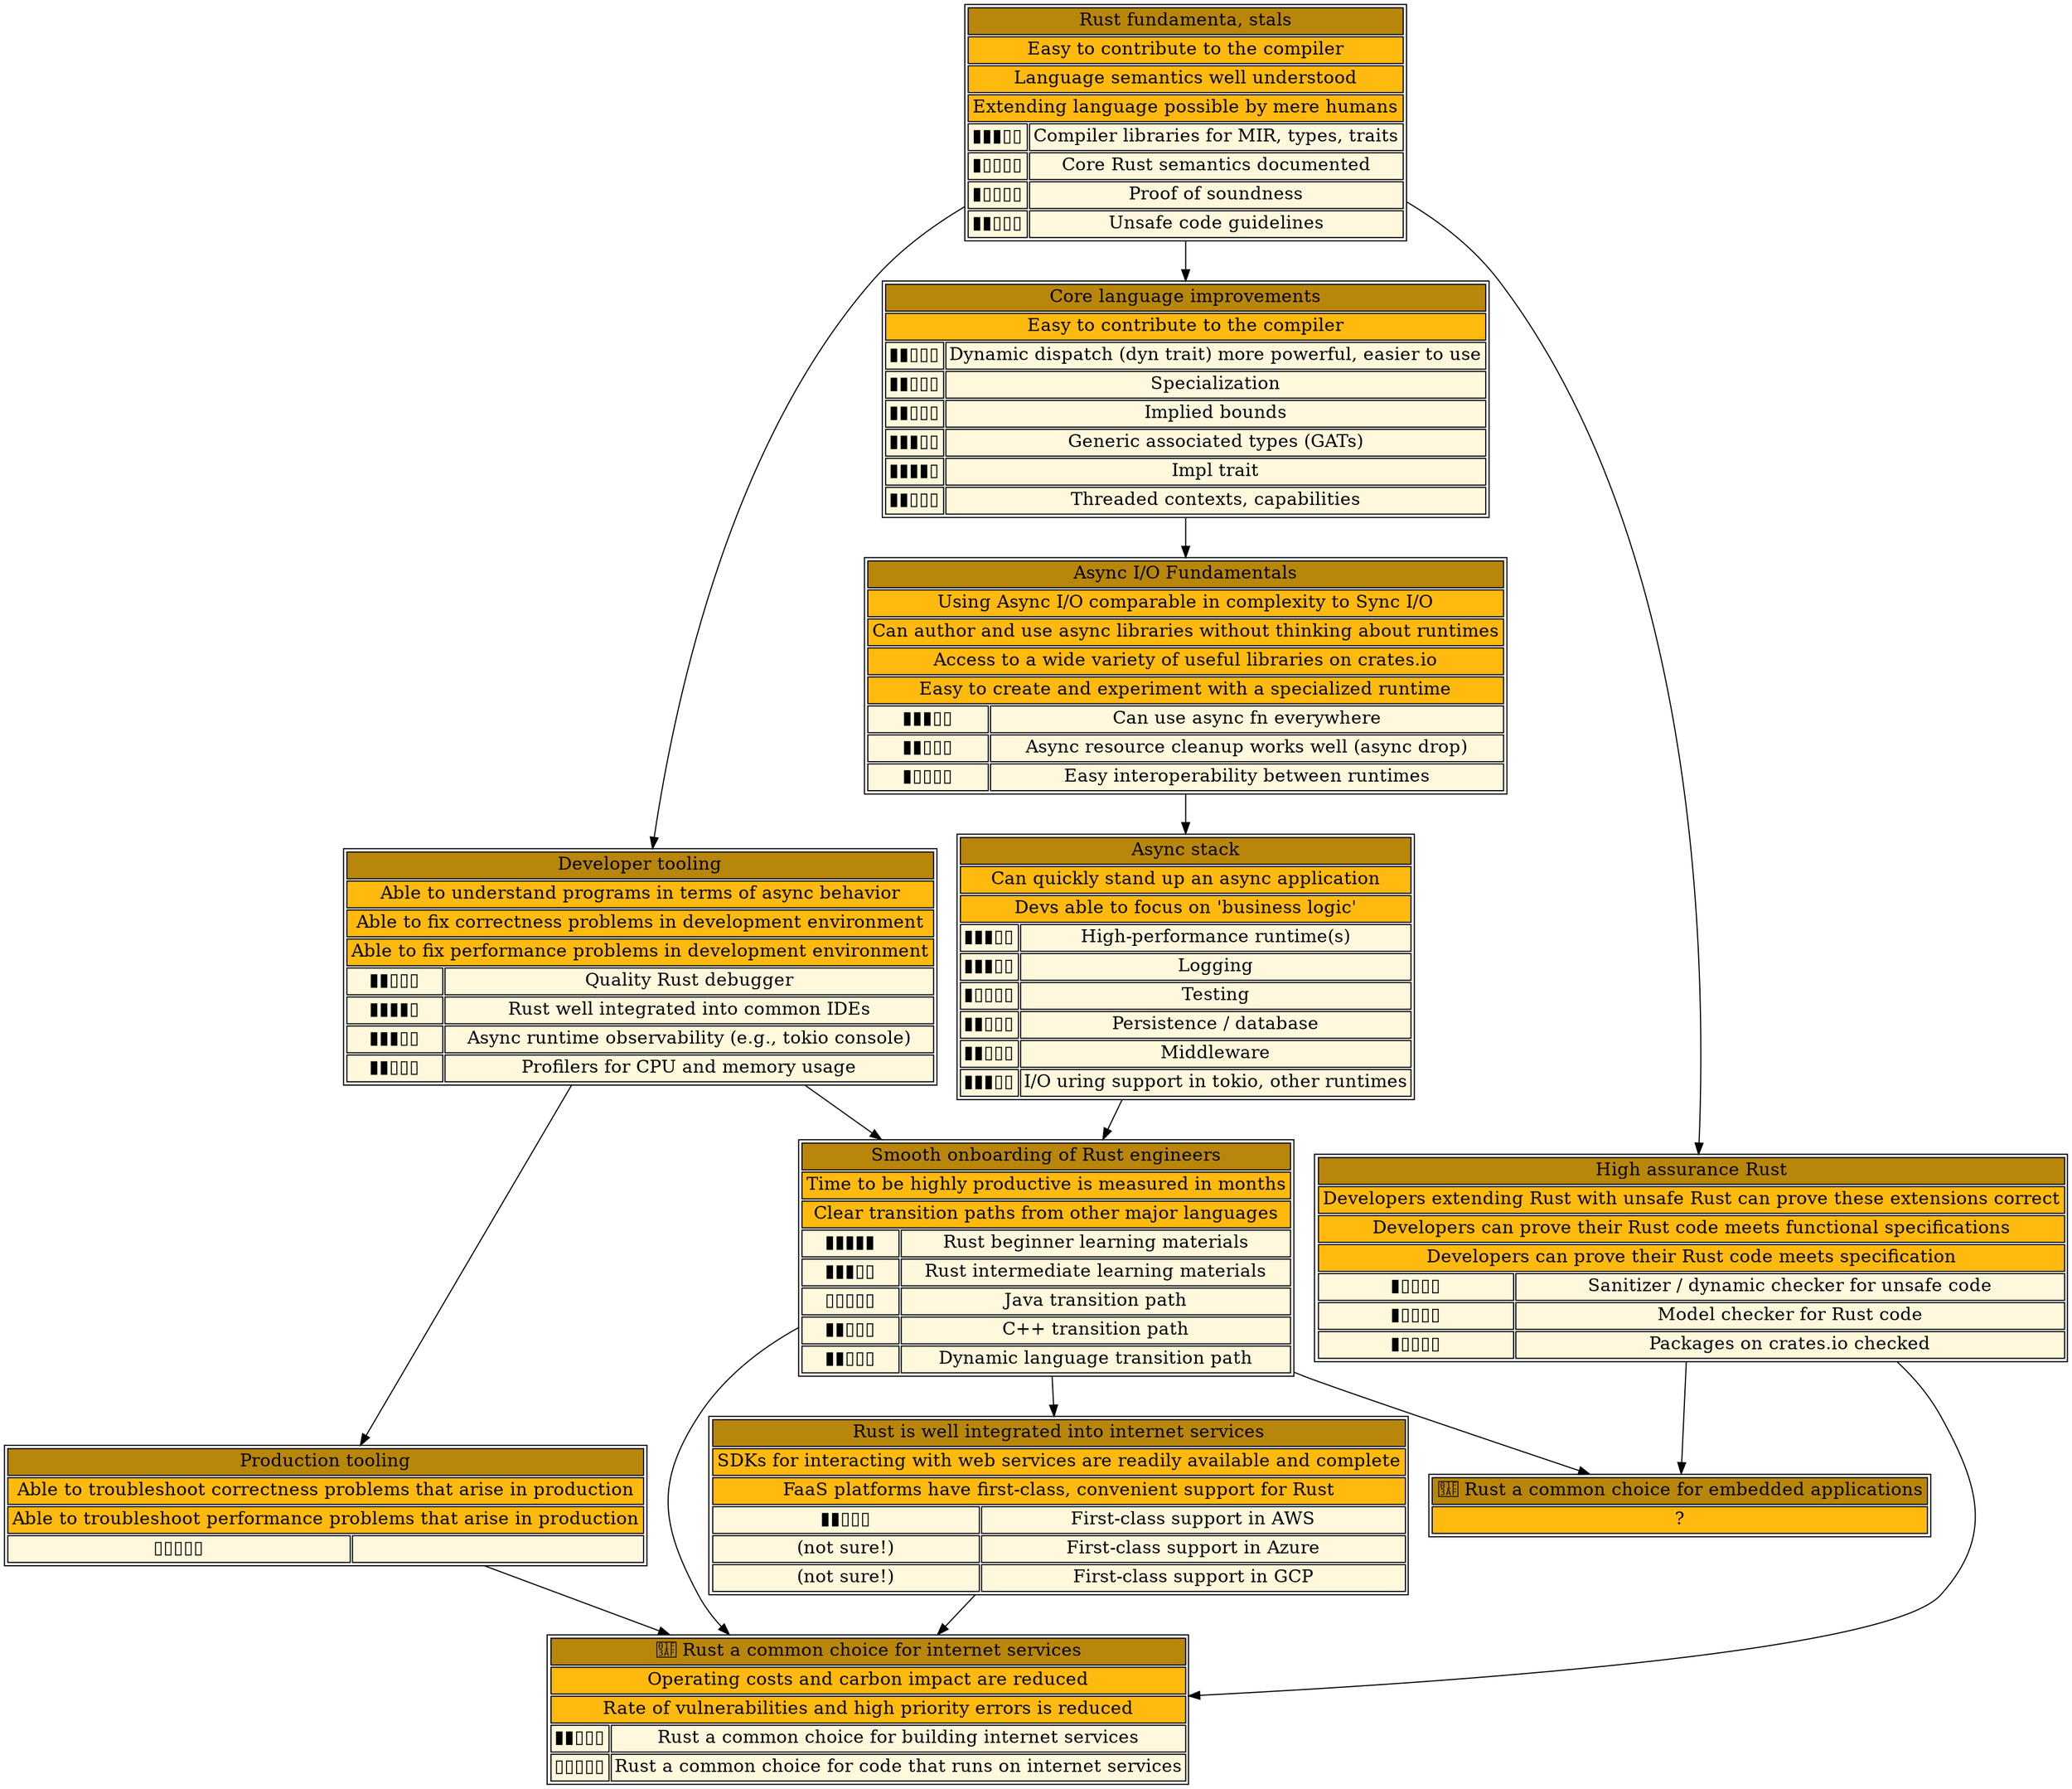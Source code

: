 digraph g {
graph [ rankdir = "TD" ];
node [ fontsize="16", shape = "ellipse" ];
edge [ ];
"fundamentals" [
  label = <<table>
    <tr><td bgcolor="darkgoldenrod" colspan="2">Rust fundamenta, stals</td></tr>
    <tr><td bgcolor="darkgoldenrod1" colspan="2">Easy to contribute to the compiler</td></tr>
    <tr><td bgcolor="darkgoldenrod1" colspan="2">Language semantics well understood</td></tr>
    <tr><td bgcolor="darkgoldenrod1" colspan="2">Extending language possible by mere humans</td></tr>
    <tr><td bgcolor="cornsilk">▮▮▮▯▯</td><td bgcolor="cornsilk">Compiler libraries for MIR, types, traits</td></tr>
    <tr><td bgcolor="cornsilk">▮▯▯▯▯</td><td bgcolor="cornsilk">Core Rust semantics documented</td></tr>
    <tr><td bgcolor="cornsilk">▮▯▯▯▯</td><td bgcolor="cornsilk">Proof of soundness</td></tr>
    <tr><td bgcolor="cornsilk">▮▮▯▯▯</td><td bgcolor="cornsilk">Unsafe code guidelines</td></tr>
  </table>>
  shape = "none"
  margin = 0
]
"core-lang" [
  label = <<table>
    <tr><td bgcolor="darkgoldenrod" colspan="2">Core language improvements</td></tr>
    <tr><td bgcolor="darkgoldenrod1" colspan="2">Easy to contribute to the compiler</td></tr>
    <tr><td bgcolor="cornsilk">▮▮▯▯▯</td><td bgcolor="cornsilk">Dynamic dispatch (dyn trait) more powerful, easier to use</td></tr>
    <tr><td bgcolor="cornsilk">▮▮▯▯▯</td><td bgcolor="cornsilk">Specialization</td></tr>
    <tr><td bgcolor="cornsilk">▮▮▯▯▯</td><td bgcolor="cornsilk">Implied bounds</td></tr>
    <tr><td bgcolor="cornsilk">▮▮▮▯▯</td><td bgcolor="cornsilk">Generic associated types (GATs)</td></tr>
    <tr><td bgcolor="cornsilk">▮▮▮▮▯</td><td bgcolor="cornsilk">Impl trait</td></tr>
    <tr><td bgcolor="cornsilk">▮▮▯▯▯</td><td bgcolor="cornsilk">Threaded contexts, capabilities</td></tr>
  </table>>
  shape = "none"
  margin = 0
]
"async-lang" [
  label = <<table>
    <tr><td bgcolor="darkgoldenrod" colspan="2">Async I/O Fundamentals</td></tr>
    <tr><td bgcolor="darkgoldenrod1" colspan="2">Using Async I/O comparable in complexity to Sync I/O</td></tr>
    <tr><td bgcolor="darkgoldenrod1" colspan="2">Can author and use async libraries without thinking about runtimes</td></tr>
    <tr><td bgcolor="darkgoldenrod1" colspan="2">Access to a wide variety of useful libraries on crates.io</td></tr>
    <tr><td bgcolor="darkgoldenrod1" colspan="2">Easy to create and experiment with a specialized runtime</td></tr>
    <tr><td bgcolor="cornsilk">▮▮▮▯▯</td><td bgcolor="cornsilk">Can use async fn everywhere</td></tr>
    <tr><td bgcolor="cornsilk">▮▮▯▯▯</td><td bgcolor="cornsilk">Async resource cleanup works well (async drop)</td></tr>
    <tr><td bgcolor="cornsilk">▮▯▯▯▯</td><td bgcolor="cornsilk">Easy interoperability between runtimes</td></tr>
  </table>>
  shape = "none"
  margin = 0
]
"async-stack" [
  label = <<table>
    <tr><td bgcolor="darkgoldenrod" colspan="2">Async stack</td></tr>
    <tr><td bgcolor="darkgoldenrod1" colspan="2">Can quickly stand up an async application</td></tr>
    <tr><td bgcolor="darkgoldenrod1" colspan="2">Devs able to focus on 'business logic'</td></tr>
    <tr><td bgcolor="cornsilk">▮▮▮▯▯</td><td bgcolor="cornsilk">High-performance runtime(s)</td></tr>
    <tr><td bgcolor="cornsilk">▮▮▮▯▯</td><td bgcolor="cornsilk">Logging</td></tr>
    <tr><td bgcolor="cornsilk">▮▯▯▯▯</td><td bgcolor="cornsilk">Testing</td></tr>
    <tr><td bgcolor="cornsilk">▮▮▯▯▯</td><td bgcolor="cornsilk">Persistence / database</td></tr>
    <tr><td bgcolor="cornsilk">▮▮▯▯▯</td><td bgcolor="cornsilk">Middleware</td></tr>
    <tr><td bgcolor="cornsilk">▮▮▮▯▯</td><td bgcolor="cornsilk">I/O uring support in tokio, other runtimes</td></tr>
  </table>>
  shape = "none"
  margin = 0
]
"onboarding-time" [
  label = <<table>
    <tr><td bgcolor="darkgoldenrod" colspan="2">Smooth onboarding of Rust engineers</td></tr>
    <tr><td bgcolor="darkgoldenrod1" colspan="2">Time to be highly productive is measured in months</td></tr>
    <tr><td bgcolor="darkgoldenrod1" colspan="2">Clear transition paths from other major languages</td></tr>
    <tr><td bgcolor="cornsilk">▮▮▮▮▮</td><td bgcolor="cornsilk">Rust beginner learning materials</td></tr>
    <tr><td bgcolor="cornsilk">▮▮▮▯▯</td><td bgcolor="cornsilk">Rust intermediate learning materials</td></tr>
    <tr><td bgcolor="cornsilk">▯▯▯▯▯</td><td bgcolor="cornsilk">Java transition path</td></tr>
    <tr><td bgcolor="cornsilk">▮▮▯▯▯</td><td bgcolor="cornsilk">C++ transition path</td></tr>
    <tr><td bgcolor="cornsilk">▮▮▯▯▯</td><td bgcolor="cornsilk">Dynamic language transition path</td></tr>
  </table>>
  shape = "none"
  margin = 0
]
"dev-tooling" [
  label = <<table>
    <tr><td bgcolor="darkgoldenrod" colspan="2">Developer tooling</td></tr>
    <tr><td bgcolor="darkgoldenrod1" colspan="2">Able to understand programs in terms of async behavior</td></tr>
    <tr><td bgcolor="darkgoldenrod1" colspan="2">Able to fix correctness problems in development environment</td></tr>
    <tr><td bgcolor="darkgoldenrod1" colspan="2">Able to fix performance problems in development environment</td></tr>
    <tr><td bgcolor="cornsilk">▮▮▯▯▯</td><td bgcolor="cornsilk">Quality Rust debugger</td></tr>
    <tr><td bgcolor="cornsilk">▮▮▮▮▯</td><td bgcolor="cornsilk">Rust well integrated into common IDEs</td></tr>
    <tr><td bgcolor="cornsilk">▮▮▮▯▯</td><td bgcolor="cornsilk">Async runtime observability (e.g., tokio console)</td></tr>
    <tr><td bgcolor="cornsilk">▮▮▯▯▯</td><td bgcolor="cornsilk">Profilers for CPU and memory usage</td></tr>
  </table>>
  shape = "none"
  margin = 0
]
"prod-tooling" [
  label = <<table>
    <tr><td bgcolor="darkgoldenrod" colspan="2">Production tooling</td></tr>
    <tr><td bgcolor="darkgoldenrod1" colspan="2">Able to troubleshoot correctness problems that arise in production</td></tr>
    <tr><td bgcolor="darkgoldenrod1" colspan="2">Able to troubleshoot performance problems that arise in production</td></tr>
    <tr><td bgcolor="cornsilk">▯▯▯▯▯</td><td bgcolor="cornsilk"></td></tr>
  </table>>
  shape = "none"
  margin = 0
]
"high-assurance" [
  label = <<table>
    <tr><td bgcolor="darkgoldenrod" colspan="2">High assurance Rust</td></tr>
    <tr><td bgcolor="darkgoldenrod1" colspan="2">Developers extending Rust with unsafe Rust can prove these extensions correct</td></tr>
    <tr><td bgcolor="darkgoldenrod1" colspan="2">Developers can prove their Rust code meets functional specifications</td></tr>
    <tr><td bgcolor="darkgoldenrod1" colspan="2">Developers can prove their Rust code meets specification</td></tr>
    <tr><td bgcolor="cornsilk">▮▯▯▯▯</td><td bgcolor="cornsilk">Sanitizer / dynamic checker for unsafe code</td></tr>
    <tr><td bgcolor="cornsilk">▮▯▯▯▯</td><td bgcolor="cornsilk">Model checker for Rust code</td></tr>
    <tr><td bgcolor="cornsilk">▮▯▯▯▯</td><td bgcolor="cornsilk">Packages on crates.io checked</td></tr>
  </table>>
  shape = "none"
  margin = 0
]
"well-integrated-into-internet-services" [
  label = <<table>
    <tr><td bgcolor="darkgoldenrod" colspan="2">Rust is well integrated into internet services</td></tr>
    <tr><td bgcolor="darkgoldenrod1" colspan="2">SDKs for interacting with web services are readily available and complete</td></tr>
    <tr><td bgcolor="darkgoldenrod1" colspan="2">FaaS platforms have first-class, convenient support for Rust</td></tr>
    <tr><td bgcolor="cornsilk">▮▮▯▯▯</td><td bgcolor="cornsilk">First-class support in AWS</td></tr>
    <tr><td bgcolor="cornsilk">(not sure!)</td><td bgcolor="cornsilk">First-class support in Azure</td></tr>
    <tr><td bgcolor="cornsilk">(not sure!)</td><td bgcolor="cornsilk">First-class support in GCP</td></tr>
  </table>>
  shape = "none"
  margin = 0
]
"goal-internet-services" [
  label = <<table>
    <tr><td bgcolor="darkgoldenrod" colspan="2">🎯 Rust a common choice for internet services</td></tr>
    <tr><td bgcolor="darkgoldenrod1" colspan="2">Operating costs and carbon impact are reduced</td></tr>
    <tr><td bgcolor="darkgoldenrod1" colspan="2">Rate of vulnerabilities and high priority errors is reduced</td></tr>
    <tr><td bgcolor="cornsilk">▮▮▯▯▯</td><td bgcolor="cornsilk">Rust a common choice for building internet services</td></tr>
    <tr><td bgcolor="cornsilk">▯▯▯▯▯</td><td bgcolor="cornsilk">Rust a common choice for code that runs on internet services</td></tr>
  </table>>
  shape = "none"
  margin = 0
]
"goal-embedded" [
  label = <<table>
    <tr><td bgcolor="darkgoldenrod" colspan="2">🎯 Rust a common choice for embedded applications</td></tr>
    <tr><td bgcolor="darkgoldenrod1" colspan="2">?</td></tr>
  </table>>
  shape = "none"
  margin = 0
]
"fundamentals" -> "core-lang";
"core-lang" -> "async-lang";
"async-lang" -> "async-stack";
"dev-tooling" -> "onboarding-time";
"async-stack" -> "onboarding-time";
"fundamentals" -> "dev-tooling";
"dev-tooling" -> "prod-tooling";
"fundamentals" -> "high-assurance";
"onboarding-time" -> "well-integrated-into-internet-services";
"onboarding-time" -> "goal-internet-services";
"well-integrated-into-internet-services" -> "goal-internet-services";
"prod-tooling" -> "goal-internet-services";
"high-assurance" -> "goal-internet-services";
"onboarding-time" -> "goal-embedded";
"high-assurance" -> "goal-embedded";
}
